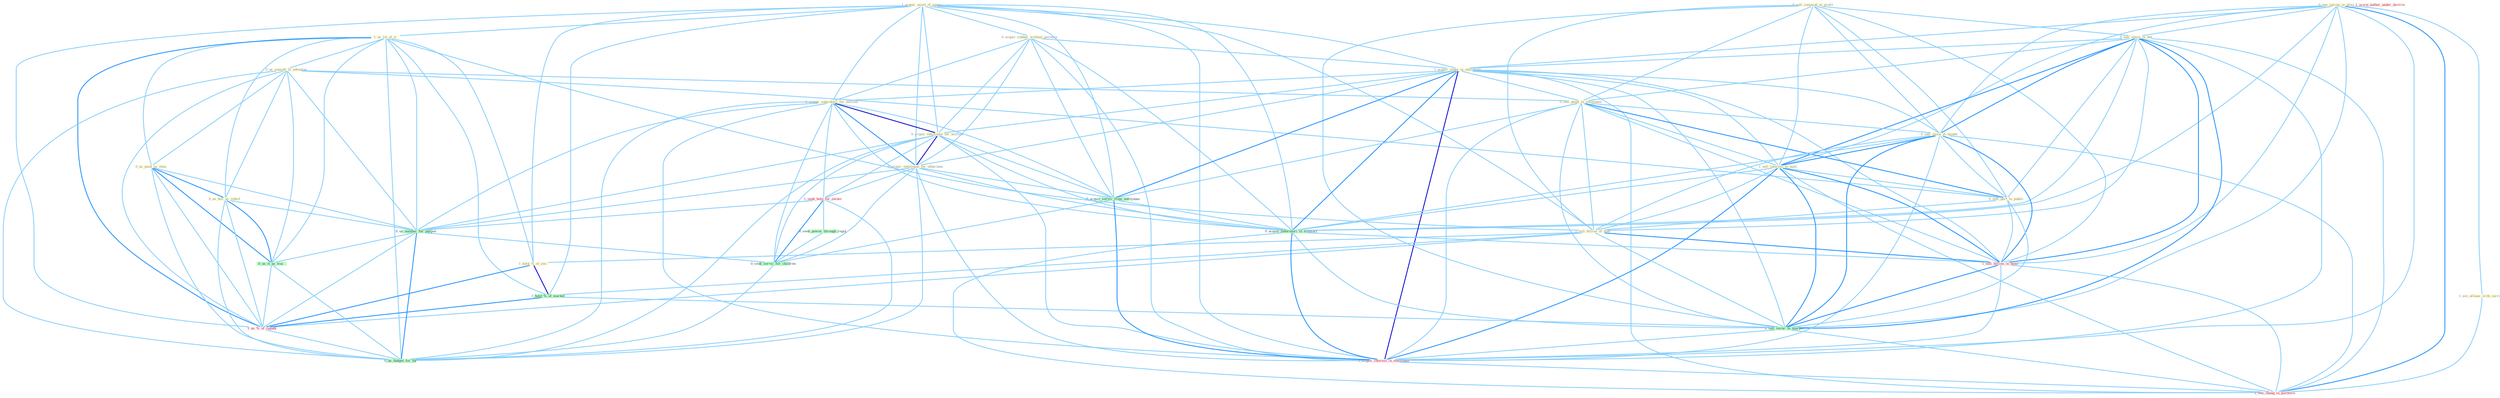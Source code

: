 Graph G{ 
    node
    [shape=polygon,style=filled,width=.5,height=.06,color="#BDFCC9",fixedsize=true,fontsize=4,
    fontcolor="#2f4f4f"];
    {node
    [color="#ffffe0", fontcolor="#8b7d6b"] "1_acquir_asset_of_agenc " "0_sell_commod_at_profit " "1_us_lot_of_it " "0_see_spring_in_glori " "0_us_consult_to_advantag " "0_sell_share_in_bet " "0_acquir_rubber_without_permiss " "1_acquir_stake_in_entitynam " "0_sell_plant_to_entitynam " "0_sell_stock_in_month " "0_acquir_subsidiari_for_million " "1_sell_interest_in_mall " "0_us_good_as_item " "0_sell_part_to_public " "1_see_allianc_with_carrier " "0_acquir_entitynam_for_million " "0_acquir_entitynam_for_othernum " "1_sell_billion_of_note " "0_us_bill_as_vehicl " "1_hold_%_of_yen "}
{node [color="#fff0f5", fontcolor="#b22222"] "1_seek_help_for_owner " "1_sell_billion_in_bond " "1_usurp_author_under_doctrin " "1_us_%_of_capabl " "1_acquir_interest_in_entitynam " "1_see_chang_in_portfolio "}
edge [color="#B0E2FF"];

	"1_acquir_asset_of_agenc " -- "1_us_lot_of_it " [w="1", color="#87cefa" ];
	"1_acquir_asset_of_agenc " -- "0_acquir_rubber_without_permiss " [w="1", color="#87cefa" ];
	"1_acquir_asset_of_agenc " -- "1_acquir_stake_in_entitynam " [w="1", color="#87cefa" ];
	"1_acquir_asset_of_agenc " -- "0_acquir_subsidiari_for_million " [w="1", color="#87cefa" ];
	"1_acquir_asset_of_agenc " -- "0_acquir_entitynam_for_million " [w="1", color="#87cefa" ];
	"1_acquir_asset_of_agenc " -- "0_acquir_entitynam_for_othernum " [w="1", color="#87cefa" ];
	"1_acquir_asset_of_agenc " -- "1_sell_billion_of_note " [w="1", color="#87cefa" ];
	"1_acquir_asset_of_agenc " -- "1_hold_%_of_yen " [w="1", color="#87cefa" ];
	"1_acquir_asset_of_agenc " -- "0_acquir_servic_from_entitynam " [w="1", color="#87cefa" ];
	"1_acquir_asset_of_agenc " -- "1_hold_%_of_market " [w="1", color="#87cefa" ];
	"1_acquir_asset_of_agenc " -- "0_acquir_laboratori_in_transact " [w="1", color="#87cefa" ];
	"1_acquir_asset_of_agenc " -- "1_us_%_of_capabl " [w="1", color="#87cefa" ];
	"1_acquir_asset_of_agenc " -- "1_acquir_interest_in_entitynam " [w="1", color="#87cefa" ];
	"0_sell_commod_at_profit " -- "0_sell_share_in_bet " [w="1", color="#87cefa" ];
	"0_sell_commod_at_profit " -- "0_sell_plant_to_entitynam " [w="1", color="#87cefa" ];
	"0_sell_commod_at_profit " -- "0_sell_stock_in_month " [w="1", color="#87cefa" ];
	"0_sell_commod_at_profit " -- "1_sell_interest_in_mall " [w="1", color="#87cefa" ];
	"0_sell_commod_at_profit " -- "0_sell_part_to_public " [w="1", color="#87cefa" ];
	"0_sell_commod_at_profit " -- "1_sell_billion_of_note " [w="1", color="#87cefa" ];
	"0_sell_commod_at_profit " -- "1_sell_billion_in_bond " [w="1", color="#87cefa" ];
	"0_sell_commod_at_profit " -- "0_sell_secur_in_market " [w="1", color="#87cefa" ];
	"1_us_lot_of_it " -- "0_us_consult_to_advantag " [w="1", color="#87cefa" ];
	"1_us_lot_of_it " -- "0_us_good_as_item " [w="1", color="#87cefa" ];
	"1_us_lot_of_it " -- "1_sell_billion_of_note " [w="1", color="#87cefa" ];
	"1_us_lot_of_it " -- "0_us_bill_as_vehicl " [w="1", color="#87cefa" ];
	"1_us_lot_of_it " -- "1_hold_%_of_yen " [w="1", color="#87cefa" ];
	"1_us_lot_of_it " -- "1_hold_%_of_market " [w="1", color="#87cefa" ];
	"1_us_lot_of_it " -- "0_us_number_for_purpos " [w="1", color="#87cefa" ];
	"1_us_lot_of_it " -- "0_us_it_as_wai " [w="1", color="#87cefa" ];
	"1_us_lot_of_it " -- "1_us_%_of_capabl " [w="2", color="#1e90ff" , len=0.8];
	"1_us_lot_of_it " -- "0_us_budget_for_thi " [w="1", color="#87cefa" ];
	"0_see_spring_in_glori " -- "0_sell_share_in_bet " [w="1", color="#87cefa" ];
	"0_see_spring_in_glori " -- "1_acquir_stake_in_entitynam " [w="1", color="#87cefa" ];
	"0_see_spring_in_glori " -- "0_sell_stock_in_month " [w="1", color="#87cefa" ];
	"0_see_spring_in_glori " -- "1_sell_interest_in_mall " [w="1", color="#87cefa" ];
	"0_see_spring_in_glori " -- "1_see_allianc_with_carrier " [w="1", color="#87cefa" ];
	"0_see_spring_in_glori " -- "0_acquir_laboratori_in_transact " [w="1", color="#87cefa" ];
	"0_see_spring_in_glori " -- "1_sell_billion_in_bond " [w="1", color="#87cefa" ];
	"0_see_spring_in_glori " -- "0_sell_secur_in_market " [w="1", color="#87cefa" ];
	"0_see_spring_in_glori " -- "1_acquir_interest_in_entitynam " [w="1", color="#87cefa" ];
	"0_see_spring_in_glori " -- "1_see_chang_in_portfolio " [w="2", color="#1e90ff" , len=0.8];
	"0_us_consult_to_advantag " -- "0_sell_plant_to_entitynam " [w="1", color="#87cefa" ];
	"0_us_consult_to_advantag " -- "0_us_good_as_item " [w="1", color="#87cefa" ];
	"0_us_consult_to_advantag " -- "0_sell_part_to_public " [w="1", color="#87cefa" ];
	"0_us_consult_to_advantag " -- "0_us_bill_as_vehicl " [w="1", color="#87cefa" ];
	"0_us_consult_to_advantag " -- "0_us_number_for_purpos " [w="1", color="#87cefa" ];
	"0_us_consult_to_advantag " -- "0_us_it_as_wai " [w="1", color="#87cefa" ];
	"0_us_consult_to_advantag " -- "1_us_%_of_capabl " [w="1", color="#87cefa" ];
	"0_us_consult_to_advantag " -- "0_us_budget_for_thi " [w="1", color="#87cefa" ];
	"0_sell_share_in_bet " -- "1_acquir_stake_in_entitynam " [w="1", color="#87cefa" ];
	"0_sell_share_in_bet " -- "0_sell_plant_to_entitynam " [w="1", color="#87cefa" ];
	"0_sell_share_in_bet " -- "0_sell_stock_in_month " [w="2", color="#1e90ff" , len=0.8];
	"0_sell_share_in_bet " -- "1_sell_interest_in_mall " [w="2", color="#1e90ff" , len=0.8];
	"0_sell_share_in_bet " -- "0_sell_part_to_public " [w="1", color="#87cefa" ];
	"0_sell_share_in_bet " -- "1_sell_billion_of_note " [w="1", color="#87cefa" ];
	"0_sell_share_in_bet " -- "0_acquir_laboratori_in_transact " [w="1", color="#87cefa" ];
	"0_sell_share_in_bet " -- "1_sell_billion_in_bond " [w="2", color="#1e90ff" , len=0.8];
	"0_sell_share_in_bet " -- "0_sell_secur_in_market " [w="2", color="#1e90ff" , len=0.8];
	"0_sell_share_in_bet " -- "1_acquir_interest_in_entitynam " [w="1", color="#87cefa" ];
	"0_sell_share_in_bet " -- "1_see_chang_in_portfolio " [w="1", color="#87cefa" ];
	"0_acquir_rubber_without_permiss " -- "1_acquir_stake_in_entitynam " [w="1", color="#87cefa" ];
	"0_acquir_rubber_without_permiss " -- "0_acquir_subsidiari_for_million " [w="1", color="#87cefa" ];
	"0_acquir_rubber_without_permiss " -- "0_acquir_entitynam_for_million " [w="1", color="#87cefa" ];
	"0_acquir_rubber_without_permiss " -- "0_acquir_entitynam_for_othernum " [w="1", color="#87cefa" ];
	"0_acquir_rubber_without_permiss " -- "0_acquir_servic_from_entitynam " [w="1", color="#87cefa" ];
	"0_acquir_rubber_without_permiss " -- "0_acquir_laboratori_in_transact " [w="1", color="#87cefa" ];
	"0_acquir_rubber_without_permiss " -- "1_acquir_interest_in_entitynam " [w="1", color="#87cefa" ];
	"1_acquir_stake_in_entitynam " -- "0_sell_plant_to_entitynam " [w="1", color="#87cefa" ];
	"1_acquir_stake_in_entitynam " -- "0_sell_stock_in_month " [w="1", color="#87cefa" ];
	"1_acquir_stake_in_entitynam " -- "0_acquir_subsidiari_for_million " [w="1", color="#87cefa" ];
	"1_acquir_stake_in_entitynam " -- "1_sell_interest_in_mall " [w="1", color="#87cefa" ];
	"1_acquir_stake_in_entitynam " -- "0_acquir_entitynam_for_million " [w="1", color="#87cefa" ];
	"1_acquir_stake_in_entitynam " -- "0_acquir_entitynam_for_othernum " [w="1", color="#87cefa" ];
	"1_acquir_stake_in_entitynam " -- "0_acquir_servic_from_entitynam " [w="2", color="#1e90ff" , len=0.8];
	"1_acquir_stake_in_entitynam " -- "0_acquir_laboratori_in_transact " [w="2", color="#1e90ff" , len=0.8];
	"1_acquir_stake_in_entitynam " -- "1_sell_billion_in_bond " [w="1", color="#87cefa" ];
	"1_acquir_stake_in_entitynam " -- "0_sell_secur_in_market " [w="1", color="#87cefa" ];
	"1_acquir_stake_in_entitynam " -- "1_acquir_interest_in_entitynam " [w="3", color="#0000cd" , len=0.6];
	"1_acquir_stake_in_entitynam " -- "1_see_chang_in_portfolio " [w="1", color="#87cefa" ];
	"0_sell_plant_to_entitynam " -- "0_sell_stock_in_month " [w="1", color="#87cefa" ];
	"0_sell_plant_to_entitynam " -- "1_sell_interest_in_mall " [w="1", color="#87cefa" ];
	"0_sell_plant_to_entitynam " -- "0_sell_part_to_public " [w="2", color="#1e90ff" , len=0.8];
	"0_sell_plant_to_entitynam " -- "1_sell_billion_of_note " [w="1", color="#87cefa" ];
	"0_sell_plant_to_entitynam " -- "0_acquir_servic_from_entitynam " [w="1", color="#87cefa" ];
	"0_sell_plant_to_entitynam " -- "1_sell_billion_in_bond " [w="1", color="#87cefa" ];
	"0_sell_plant_to_entitynam " -- "0_sell_secur_in_market " [w="1", color="#87cefa" ];
	"0_sell_plant_to_entitynam " -- "1_acquir_interest_in_entitynam " [w="1", color="#87cefa" ];
	"0_sell_stock_in_month " -- "1_sell_interest_in_mall " [w="2", color="#1e90ff" , len=0.8];
	"0_sell_stock_in_month " -- "0_sell_part_to_public " [w="1", color="#87cefa" ];
	"0_sell_stock_in_month " -- "1_sell_billion_of_note " [w="1", color="#87cefa" ];
	"0_sell_stock_in_month " -- "0_acquir_laboratori_in_transact " [w="1", color="#87cefa" ];
	"0_sell_stock_in_month " -- "1_sell_billion_in_bond " [w="2", color="#1e90ff" , len=0.8];
	"0_sell_stock_in_month " -- "0_sell_secur_in_market " [w="2", color="#1e90ff" , len=0.8];
	"0_sell_stock_in_month " -- "1_acquir_interest_in_entitynam " [w="1", color="#87cefa" ];
	"0_sell_stock_in_month " -- "1_see_chang_in_portfolio " [w="1", color="#87cefa" ];
	"0_acquir_subsidiari_for_million " -- "0_acquir_entitynam_for_million " [w="3", color="#0000cd" , len=0.6];
	"0_acquir_subsidiari_for_million " -- "0_acquir_entitynam_for_othernum " [w="2", color="#1e90ff" , len=0.8];
	"0_acquir_subsidiari_for_million " -- "1_seek_help_for_owner " [w="1", color="#87cefa" ];
	"0_acquir_subsidiari_for_million " -- "0_acquir_servic_from_entitynam " [w="1", color="#87cefa" ];
	"0_acquir_subsidiari_for_million " -- "0_us_number_for_purpos " [w="1", color="#87cefa" ];
	"0_acquir_subsidiari_for_million " -- "0_acquir_laboratori_in_transact " [w="1", color="#87cefa" ];
	"0_acquir_subsidiari_for_million " -- "1_acquir_interest_in_entitynam " [w="1", color="#87cefa" ];
	"0_acquir_subsidiari_for_million " -- "0_seek_servic_for_children " [w="1", color="#87cefa" ];
	"0_acquir_subsidiari_for_million " -- "0_us_budget_for_thi " [w="1", color="#87cefa" ];
	"1_sell_interest_in_mall " -- "0_sell_part_to_public " [w="1", color="#87cefa" ];
	"1_sell_interest_in_mall " -- "1_sell_billion_of_note " [w="1", color="#87cefa" ];
	"1_sell_interest_in_mall " -- "0_acquir_laboratori_in_transact " [w="1", color="#87cefa" ];
	"1_sell_interest_in_mall " -- "1_sell_billion_in_bond " [w="2", color="#1e90ff" , len=0.8];
	"1_sell_interest_in_mall " -- "0_sell_secur_in_market " [w="2", color="#1e90ff" , len=0.8];
	"1_sell_interest_in_mall " -- "1_acquir_interest_in_entitynam " [w="2", color="#1e90ff" , len=0.8];
	"1_sell_interest_in_mall " -- "1_see_chang_in_portfolio " [w="1", color="#87cefa" ];
	"0_us_good_as_item " -- "0_us_bill_as_vehicl " [w="2", color="#1e90ff" , len=0.8];
	"0_us_good_as_item " -- "0_us_number_for_purpos " [w="1", color="#87cefa" ];
	"0_us_good_as_item " -- "0_us_it_as_wai " [w="2", color="#1e90ff" , len=0.8];
	"0_us_good_as_item " -- "1_us_%_of_capabl " [w="1", color="#87cefa" ];
	"0_us_good_as_item " -- "0_us_budget_for_thi " [w="1", color="#87cefa" ];
	"0_sell_part_to_public " -- "1_sell_billion_of_note " [w="1", color="#87cefa" ];
	"0_sell_part_to_public " -- "1_sell_billion_in_bond " [w="1", color="#87cefa" ];
	"0_sell_part_to_public " -- "0_sell_secur_in_market " [w="1", color="#87cefa" ];
	"1_see_allianc_with_carrier " -- "1_see_chang_in_portfolio " [w="1", color="#87cefa" ];
	"0_acquir_entitynam_for_million " -- "0_acquir_entitynam_for_othernum " [w="3", color="#0000cd" , len=0.6];
	"0_acquir_entitynam_for_million " -- "1_seek_help_for_owner " [w="1", color="#87cefa" ];
	"0_acquir_entitynam_for_million " -- "0_acquir_servic_from_entitynam " [w="1", color="#87cefa" ];
	"0_acquir_entitynam_for_million " -- "0_us_number_for_purpos " [w="1", color="#87cefa" ];
	"0_acquir_entitynam_for_million " -- "0_acquir_laboratori_in_transact " [w="1", color="#87cefa" ];
	"0_acquir_entitynam_for_million " -- "1_acquir_interest_in_entitynam " [w="1", color="#87cefa" ];
	"0_acquir_entitynam_for_million " -- "0_seek_servic_for_children " [w="1", color="#87cefa" ];
	"0_acquir_entitynam_for_million " -- "0_us_budget_for_thi " [w="1", color="#87cefa" ];
	"0_acquir_entitynam_for_othernum " -- "1_seek_help_for_owner " [w="1", color="#87cefa" ];
	"0_acquir_entitynam_for_othernum " -- "0_acquir_servic_from_entitynam " [w="1", color="#87cefa" ];
	"0_acquir_entitynam_for_othernum " -- "0_us_number_for_purpos " [w="1", color="#87cefa" ];
	"0_acquir_entitynam_for_othernum " -- "0_acquir_laboratori_in_transact " [w="1", color="#87cefa" ];
	"0_acquir_entitynam_for_othernum " -- "1_acquir_interest_in_entitynam " [w="1", color="#87cefa" ];
	"0_acquir_entitynam_for_othernum " -- "0_seek_servic_for_children " [w="1", color="#87cefa" ];
	"0_acquir_entitynam_for_othernum " -- "0_us_budget_for_thi " [w="1", color="#87cefa" ];
	"1_sell_billion_of_note " -- "1_hold_%_of_yen " [w="1", color="#87cefa" ];
	"1_sell_billion_of_note " -- "1_hold_%_of_market " [w="1", color="#87cefa" ];
	"1_sell_billion_of_note " -- "1_sell_billion_in_bond " [w="2", color="#1e90ff" , len=0.8];
	"1_sell_billion_of_note " -- "1_us_%_of_capabl " [w="1", color="#87cefa" ];
	"1_sell_billion_of_note " -- "0_sell_secur_in_market " [w="1", color="#87cefa" ];
	"0_us_bill_as_vehicl " -- "0_us_number_for_purpos " [w="1", color="#87cefa" ];
	"0_us_bill_as_vehicl " -- "0_us_it_as_wai " [w="2", color="#1e90ff" , len=0.8];
	"0_us_bill_as_vehicl " -- "1_us_%_of_capabl " [w="1", color="#87cefa" ];
	"0_us_bill_as_vehicl " -- "0_us_budget_for_thi " [w="1", color="#87cefa" ];
	"1_hold_%_of_yen " -- "1_hold_%_of_market " [w="3", color="#0000cd" , len=0.6];
	"1_hold_%_of_yen " -- "1_us_%_of_capabl " [w="2", color="#1e90ff" , len=0.8];
	"1_seek_help_for_owner " -- "0_seek_power_through_regul " [w="1", color="#87cefa" ];
	"1_seek_help_for_owner " -- "0_us_number_for_purpos " [w="1", color="#87cefa" ];
	"1_seek_help_for_owner " -- "0_seek_servic_for_children " [w="2", color="#1e90ff" , len=0.8];
	"1_seek_help_for_owner " -- "0_us_budget_for_thi " [w="1", color="#87cefa" ];
	"0_acquir_servic_from_entitynam " -- "0_acquir_laboratori_in_transact " [w="1", color="#87cefa" ];
	"0_acquir_servic_from_entitynam " -- "1_acquir_interest_in_entitynam " [w="2", color="#1e90ff" , len=0.8];
	"0_acquir_servic_from_entitynam " -- "0_seek_servic_for_children " [w="1", color="#87cefa" ];
	"1_hold_%_of_market " -- "1_us_%_of_capabl " [w="2", color="#1e90ff" , len=0.8];
	"1_hold_%_of_market " -- "0_sell_secur_in_market " [w="1", color="#87cefa" ];
	"0_seek_power_through_regul " -- "0_seek_servic_for_children " [w="1", color="#87cefa" ];
	"0_us_number_for_purpos " -- "0_us_it_as_wai " [w="1", color="#87cefa" ];
	"0_us_number_for_purpos " -- "1_us_%_of_capabl " [w="1", color="#87cefa" ];
	"0_us_number_for_purpos " -- "0_seek_servic_for_children " [w="1", color="#87cefa" ];
	"0_us_number_for_purpos " -- "0_us_budget_for_thi " [w="2", color="#1e90ff" , len=0.8];
	"0_acquir_laboratori_in_transact " -- "1_sell_billion_in_bond " [w="1", color="#87cefa" ];
	"0_acquir_laboratori_in_transact " -- "0_sell_secur_in_market " [w="1", color="#87cefa" ];
	"0_acquir_laboratori_in_transact " -- "1_acquir_interest_in_entitynam " [w="2", color="#1e90ff" , len=0.8];
	"0_acquir_laboratori_in_transact " -- "1_see_chang_in_portfolio " [w="1", color="#87cefa" ];
	"1_sell_billion_in_bond " -- "0_sell_secur_in_market " [w="2", color="#1e90ff" , len=0.8];
	"1_sell_billion_in_bond " -- "1_acquir_interest_in_entitynam " [w="1", color="#87cefa" ];
	"1_sell_billion_in_bond " -- "1_see_chang_in_portfolio " [w="1", color="#87cefa" ];
	"0_us_it_as_wai " -- "1_us_%_of_capabl " [w="1", color="#87cefa" ];
	"0_us_it_as_wai " -- "0_us_budget_for_thi " [w="1", color="#87cefa" ];
	"1_us_%_of_capabl " -- "0_us_budget_for_thi " [w="1", color="#87cefa" ];
	"0_sell_secur_in_market " -- "1_acquir_interest_in_entitynam " [w="1", color="#87cefa" ];
	"0_sell_secur_in_market " -- "1_see_chang_in_portfolio " [w="1", color="#87cefa" ];
	"1_acquir_interest_in_entitynam " -- "1_see_chang_in_portfolio " [w="1", color="#87cefa" ];
	"0_seek_servic_for_children " -- "0_us_budget_for_thi " [w="1", color="#87cefa" ];
}